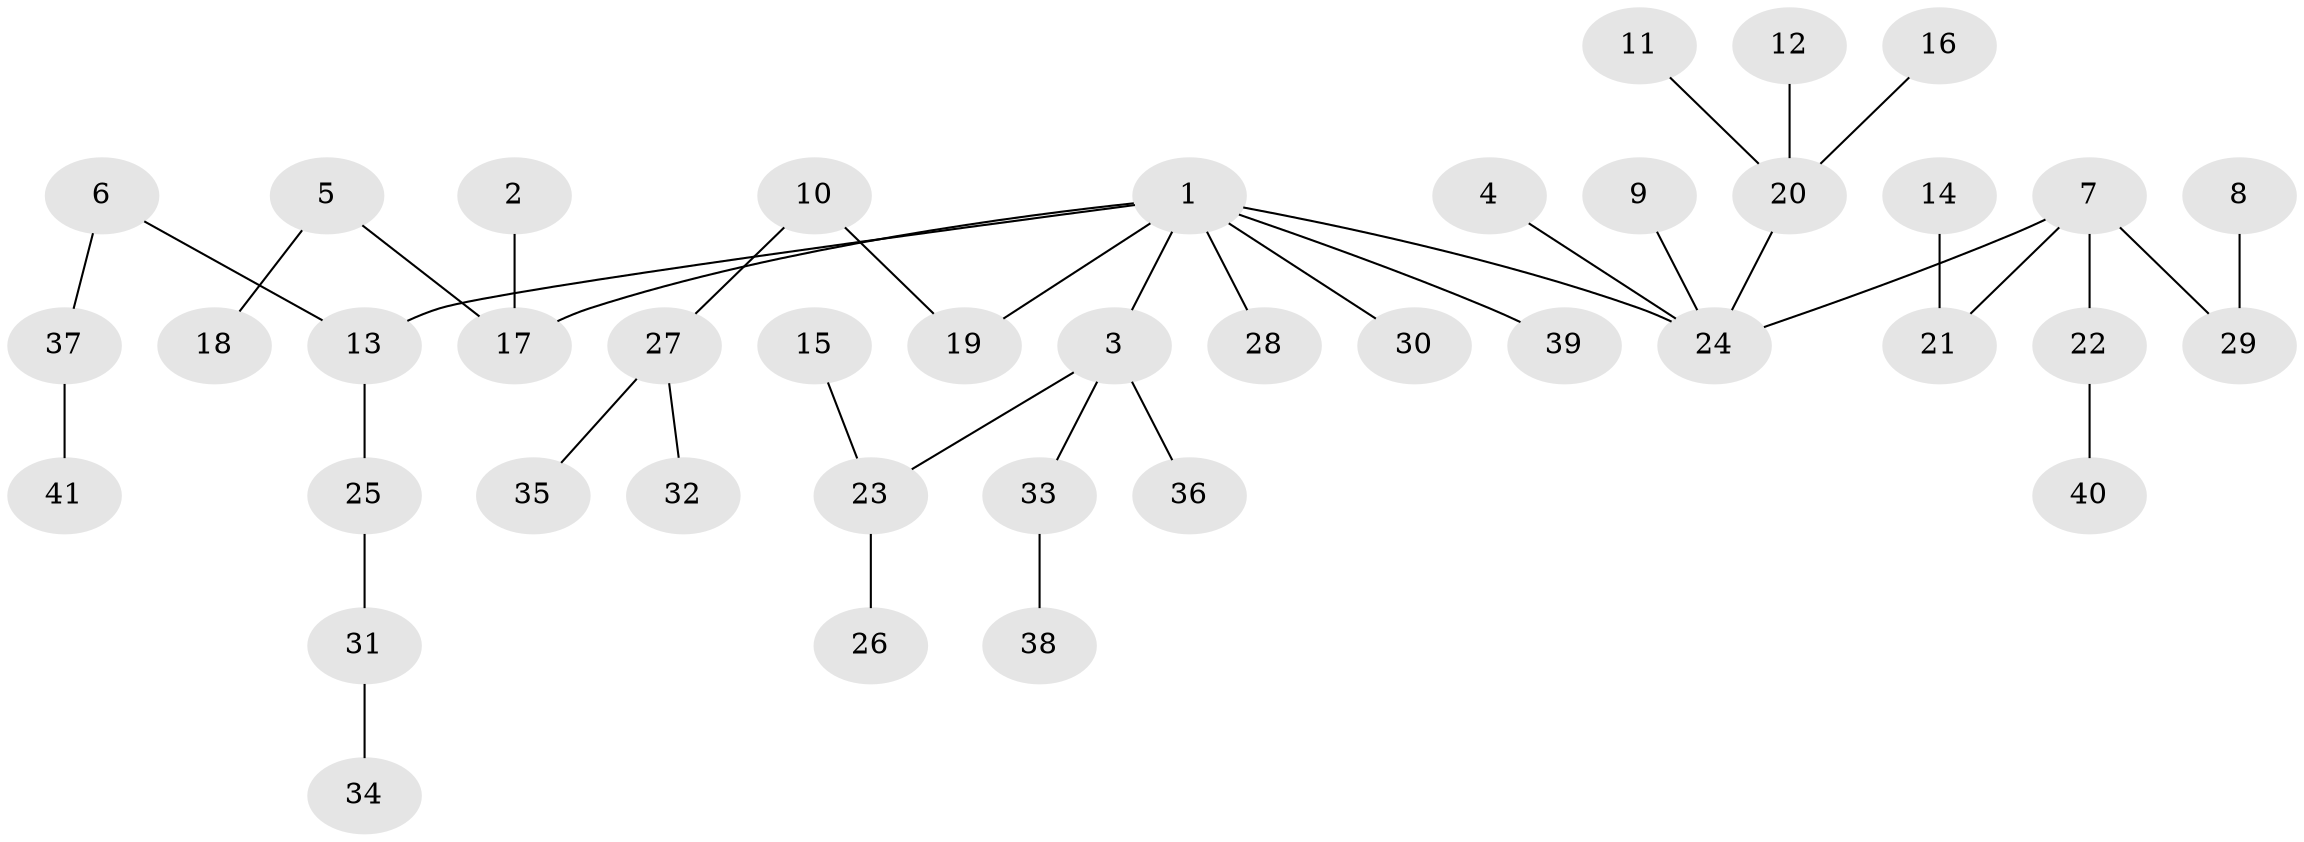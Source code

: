 // original degree distribution, {7: 0.012345679012345678, 3: 0.16049382716049382, 5: 0.037037037037037035, 4: 0.07407407407407407, 2: 0.20987654320987653, 1: 0.5061728395061729}
// Generated by graph-tools (version 1.1) at 2025/26/03/09/25 03:26:30]
// undirected, 41 vertices, 40 edges
graph export_dot {
graph [start="1"]
  node [color=gray90,style=filled];
  1;
  2;
  3;
  4;
  5;
  6;
  7;
  8;
  9;
  10;
  11;
  12;
  13;
  14;
  15;
  16;
  17;
  18;
  19;
  20;
  21;
  22;
  23;
  24;
  25;
  26;
  27;
  28;
  29;
  30;
  31;
  32;
  33;
  34;
  35;
  36;
  37;
  38;
  39;
  40;
  41;
  1 -- 3 [weight=1.0];
  1 -- 13 [weight=1.0];
  1 -- 17 [weight=1.0];
  1 -- 19 [weight=1.0];
  1 -- 24 [weight=1.0];
  1 -- 28 [weight=1.0];
  1 -- 30 [weight=1.0];
  1 -- 39 [weight=1.0];
  2 -- 17 [weight=1.0];
  3 -- 23 [weight=1.0];
  3 -- 33 [weight=1.0];
  3 -- 36 [weight=1.0];
  4 -- 24 [weight=1.0];
  5 -- 17 [weight=1.0];
  5 -- 18 [weight=1.0];
  6 -- 13 [weight=1.0];
  6 -- 37 [weight=1.0];
  7 -- 21 [weight=1.0];
  7 -- 22 [weight=1.0];
  7 -- 24 [weight=1.0];
  7 -- 29 [weight=1.0];
  8 -- 29 [weight=1.0];
  9 -- 24 [weight=1.0];
  10 -- 19 [weight=1.0];
  10 -- 27 [weight=1.0];
  11 -- 20 [weight=1.0];
  12 -- 20 [weight=1.0];
  13 -- 25 [weight=1.0];
  14 -- 21 [weight=1.0];
  15 -- 23 [weight=1.0];
  16 -- 20 [weight=1.0];
  20 -- 24 [weight=1.0];
  22 -- 40 [weight=1.0];
  23 -- 26 [weight=1.0];
  25 -- 31 [weight=1.0];
  27 -- 32 [weight=1.0];
  27 -- 35 [weight=1.0];
  31 -- 34 [weight=1.0];
  33 -- 38 [weight=1.0];
  37 -- 41 [weight=1.0];
}
